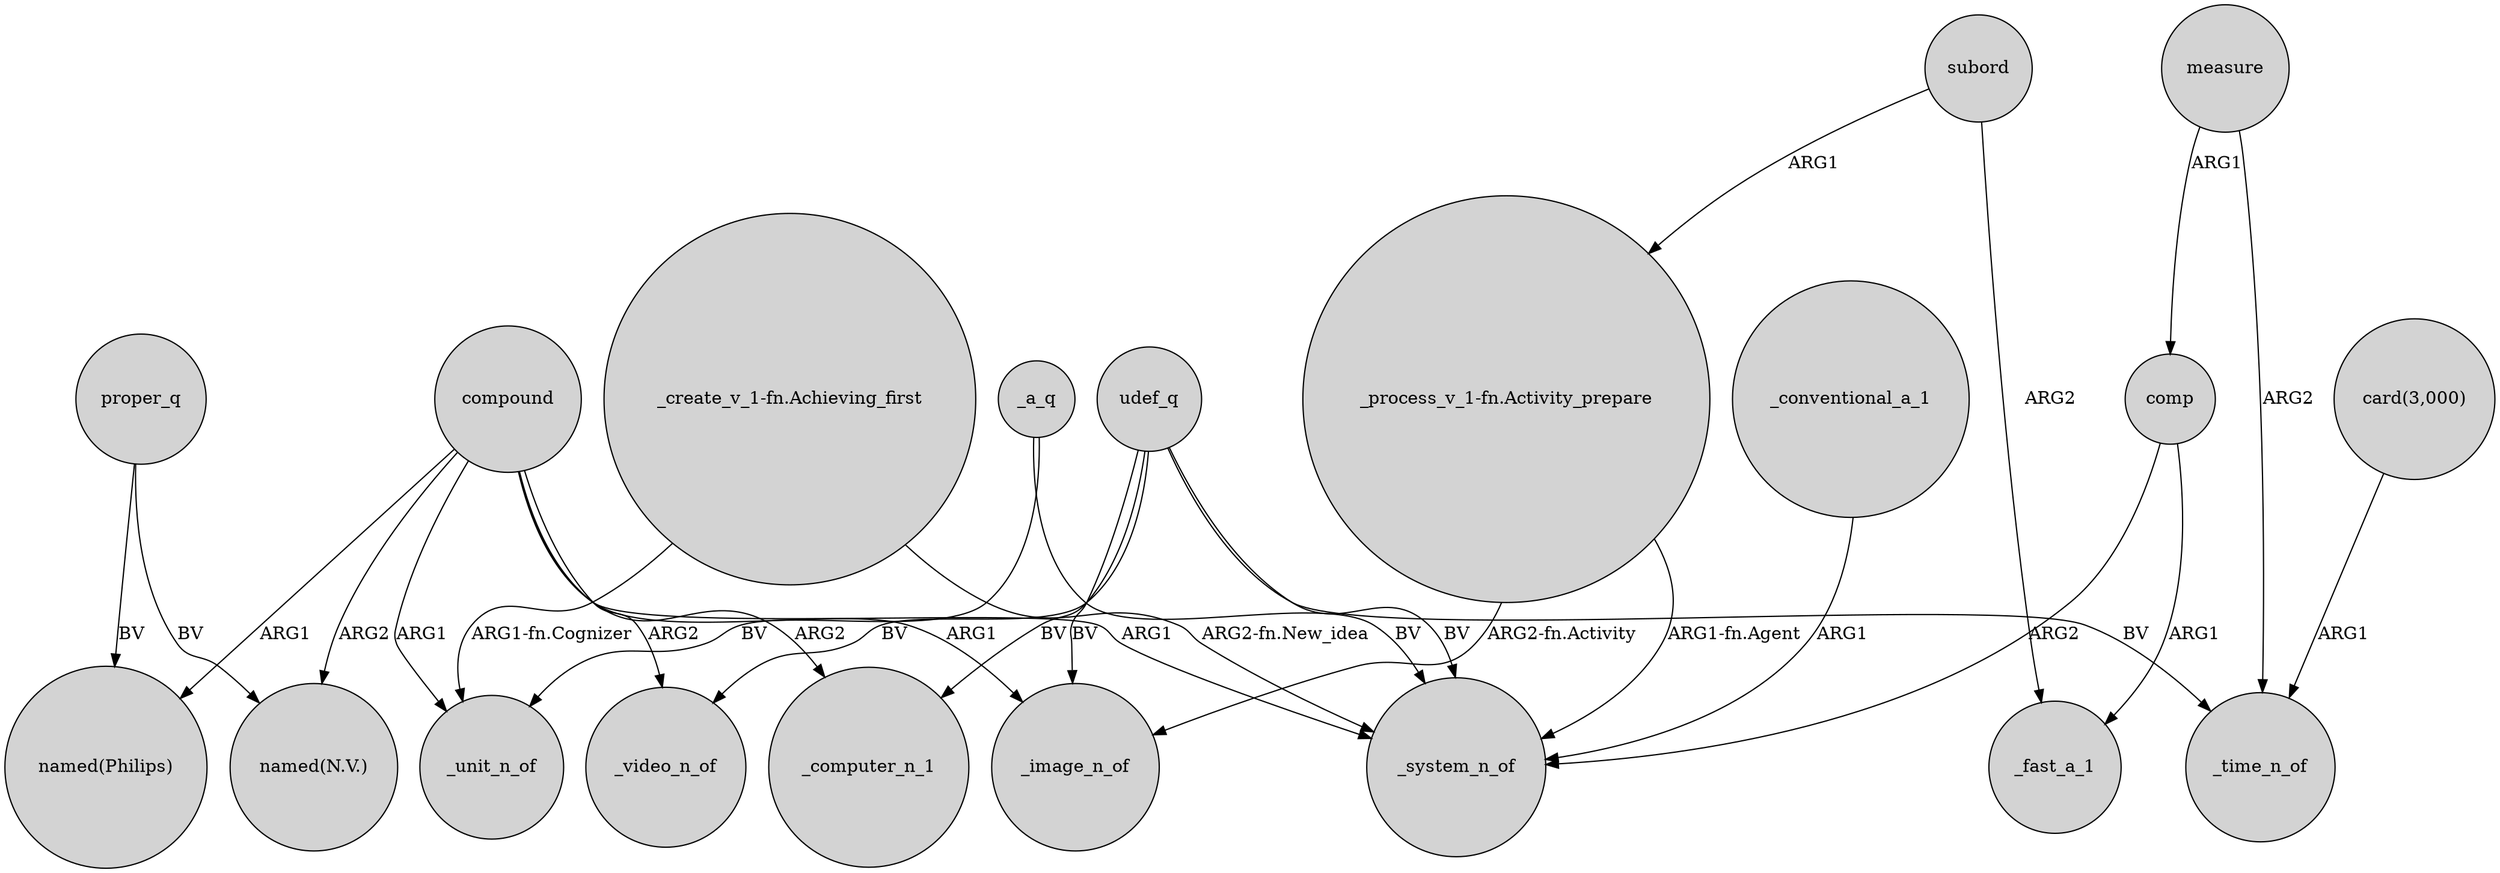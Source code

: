 digraph {
	node [shape=circle style=filled]
	proper_q -> "named(N.V.)" [label=BV]
	compound -> _system_n_of [label=ARG1]
	"_create_v_1-fn.Achieving_first" -> _unit_n_of [label="ARG1-fn.Cognizer"]
	"_create_v_1-fn.Achieving_first" -> _system_n_of [label="ARG2-fn.New_idea"]
	udef_q -> _time_n_of [label=BV]
	subord -> _fast_a_1 [label=ARG2]
	comp -> _system_n_of [label=ARG2]
	compound -> _image_n_of [label=ARG1]
	compound -> _computer_n_1 [label=ARG2]
	udef_q -> _video_n_of [label=BV]
	"_process_v_1-fn.Activity_prepare" -> _system_n_of [label="ARG1-fn.Agent"]
	compound -> _video_n_of [label=ARG2]
	compound -> "named(Philips)" [label=ARG1]
	subord -> "_process_v_1-fn.Activity_prepare" [label=ARG1]
	udef_q -> _computer_n_1 [label=BV]
	compound -> "named(N.V.)" [label=ARG2]
	proper_q -> "named(Philips)" [label=BV]
	comp -> _fast_a_1 [label=ARG1]
	measure -> _time_n_of [label=ARG2]
	udef_q -> _system_n_of [label=BV]
	measure -> comp [label=ARG1]
	"_process_v_1-fn.Activity_prepare" -> _image_n_of [label="ARG2-fn.Activity"]
	compound -> _unit_n_of [label=ARG1]
	udef_q -> _image_n_of [label=BV]
	_conventional_a_1 -> _system_n_of [label=ARG1]
	_a_q -> _unit_n_of [label=BV]
	"card(3,000)" -> _time_n_of [label=ARG1]
	_a_q -> _system_n_of [label=BV]
}
